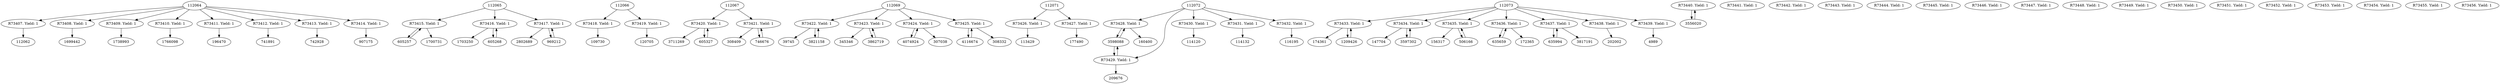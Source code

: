 digraph G { 
{
	R73407 [label = "R73407. Yield: 1"]
	R73408 [label = "R73408. Yield: 1"]
	R73409 [label = "R73409. Yield: 1"]
	R73410 [label = "R73410. Yield: 1"]
	R73411 [label = "R73411. Yield: 1"]
	R73412 [label = "R73412. Yield: 1"]
	R73413 [label = "R73413. Yield: 1"]
	R73414 [label = "R73414. Yield: 1"]
	R73415 [label = "R73415. Yield: 1"]
	R73416 [label = "R73416. Yield: 1"]
	R73417 [label = "R73417. Yield: 1"]
	R73418 [label = "R73418. Yield: 1"]
	R73419 [label = "R73419. Yield: 1"]
	R73420 [label = "R73420. Yield: 1"]
	R73421 [label = "R73421. Yield: 1"]
	R73422 [label = "R73422. Yield: 1"]
	R73423 [label = "R73423. Yield: 1"]
	R73424 [label = "R73424. Yield: 1"]
	R73425 [label = "R73425. Yield: 1"]
	R73426 [label = "R73426. Yield: 1"]
	R73427 [label = "R73427. Yield: 1"]
	R73428 [label = "R73428. Yield: 1"]
	R73429 [label = "R73429. Yield: 1"]
	R73430 [label = "R73430. Yield: 1"]
	R73431 [label = "R73431. Yield: 1"]
	R73432 [label = "R73432. Yield: 1"]
	R73433 [label = "R73433. Yield: 1"]
	R73434 [label = "R73434. Yield: 1"]
	R73435 [label = "R73435. Yield: 1"]
	R73436 [label = "R73436. Yield: 1"]
	R73437 [label = "R73437. Yield: 1"]
	R73438 [label = "R73438. Yield: 1"]
	R73439 [label = "R73439. Yield: 1"]
	R73440 [label = "R73440. Yield: 1"]
	R73441 [label = "R73441. Yield: 1"]
	R73442 [label = "R73442. Yield: 1"]
	R73443 [label = "R73443. Yield: 1"]
	R73444 [label = "R73444. Yield: 1"]
	R73445 [label = "R73445. Yield: 1"]
	R73446 [label = "R73446. Yield: 1"]
	R73447 [label = "R73447. Yield: 1"]
	R73448 [label = "R73448. Yield: 1"]
	R73449 [label = "R73449. Yield: 1"]
	R73450 [label = "R73450. Yield: 1"]
	R73451 [label = "R73451. Yield: 1"]
	R73452 [label = "R73452. Yield: 1"]
	R73453 [label = "R73453. Yield: 1"]
	R73454 [label = "R73454. Yield: 1"]
	R73455 [label = "R73455. Yield: 1"]
	R73456 [label = "R73456. Yield: 1"]
}
	R73407 -> 112062;
	112064 -> R73407;
	R73408 -> 1699442;
	112064 -> R73408;
	R73409 -> 1738993;
	112064 -> R73409;
	R73410 -> 1766098;
	112064 -> R73410;
	R73411 -> 196470;
	112064 -> R73411;
	R73412 -> 741891;
	112064 -> R73412;
	R73413 -> 742928;
	112064 -> R73413;
	R73414 -> 907175;
	112064 -> R73414;
	R73415 -> 605257;
	R73415 -> 1700731;
	112065 -> R73415;
	605257 -> R73415;
	R73416 -> 1703250;
	R73416 -> 605268;
	112065 -> R73416;
	605268 -> R73416;
	R73417 -> 2802689;
	R73417 -> 969212;
	112065 -> R73417;
	969212 -> R73417;
	R73418 -> 109730;
	112066 -> R73418;
	R73419 -> 120705;
	112066 -> R73419;
	R73420 -> 3711269;
	R73420 -> 605327;
	112067 -> R73420;
	605327 -> R73420;
	R73421 -> 308409;
	R73421 -> 746676;
	112067 -> R73421;
	746676 -> R73421;
	R73422 -> 39745;
	R73422 -> 3821158;
	112069 -> R73422;
	3821158 -> R73422;
	R73423 -> 345346;
	R73423 -> 3862719;
	112069 -> R73423;
	3862719 -> R73423;
	R73424 -> 4074924;
	R73424 -> 307038;
	4074924 -> R73424;
	112069 -> R73424;
	R73425 -> 4116674;
	R73425 -> 308332;
	4116674 -> R73425;
	112069 -> R73425;
	R73426 -> 113429;
	112071 -> R73426;
	R73427 -> 177490;
	112071 -> R73427;
	R73428 -> 3598088;
	R73428 -> 160400;
	112072 -> R73428;
	3598088 -> R73428;
	R73429 -> 3598088;
	R73429 -> 209676;
	112072 -> R73429;
	3598088 -> R73429;
	R73430 -> 114120;
	112072 -> R73430;
	R73431 -> 114132;
	112072 -> R73431;
	R73432 -> 116195;
	112072 -> R73432;
	R73433 -> 174361;
	R73433 -> 1209426;
	112073 -> R73433;
	1209426 -> R73433;
	R73434 -> 147704;
	R73434 -> 3597302;
	112073 -> R73434;
	3597302 -> R73434;
	R73435 -> 156317;
	R73435 -> 506166;
	112073 -> R73435;
	506166 -> R73435;
	R73436 -> 635659;
	R73436 -> 172365;
	112073 -> R73436;
	635659 -> R73436;
	R73437 -> 635994;
	R73437 -> 3817191;
	112073 -> R73437;
	635994 -> R73437;
	R73438 -> 202002;
	112073 -> R73438;
	R73439 -> 4989;
	112073 -> R73439;
	R73440 -> 3556020;
	3556020 -> R73440;
}
